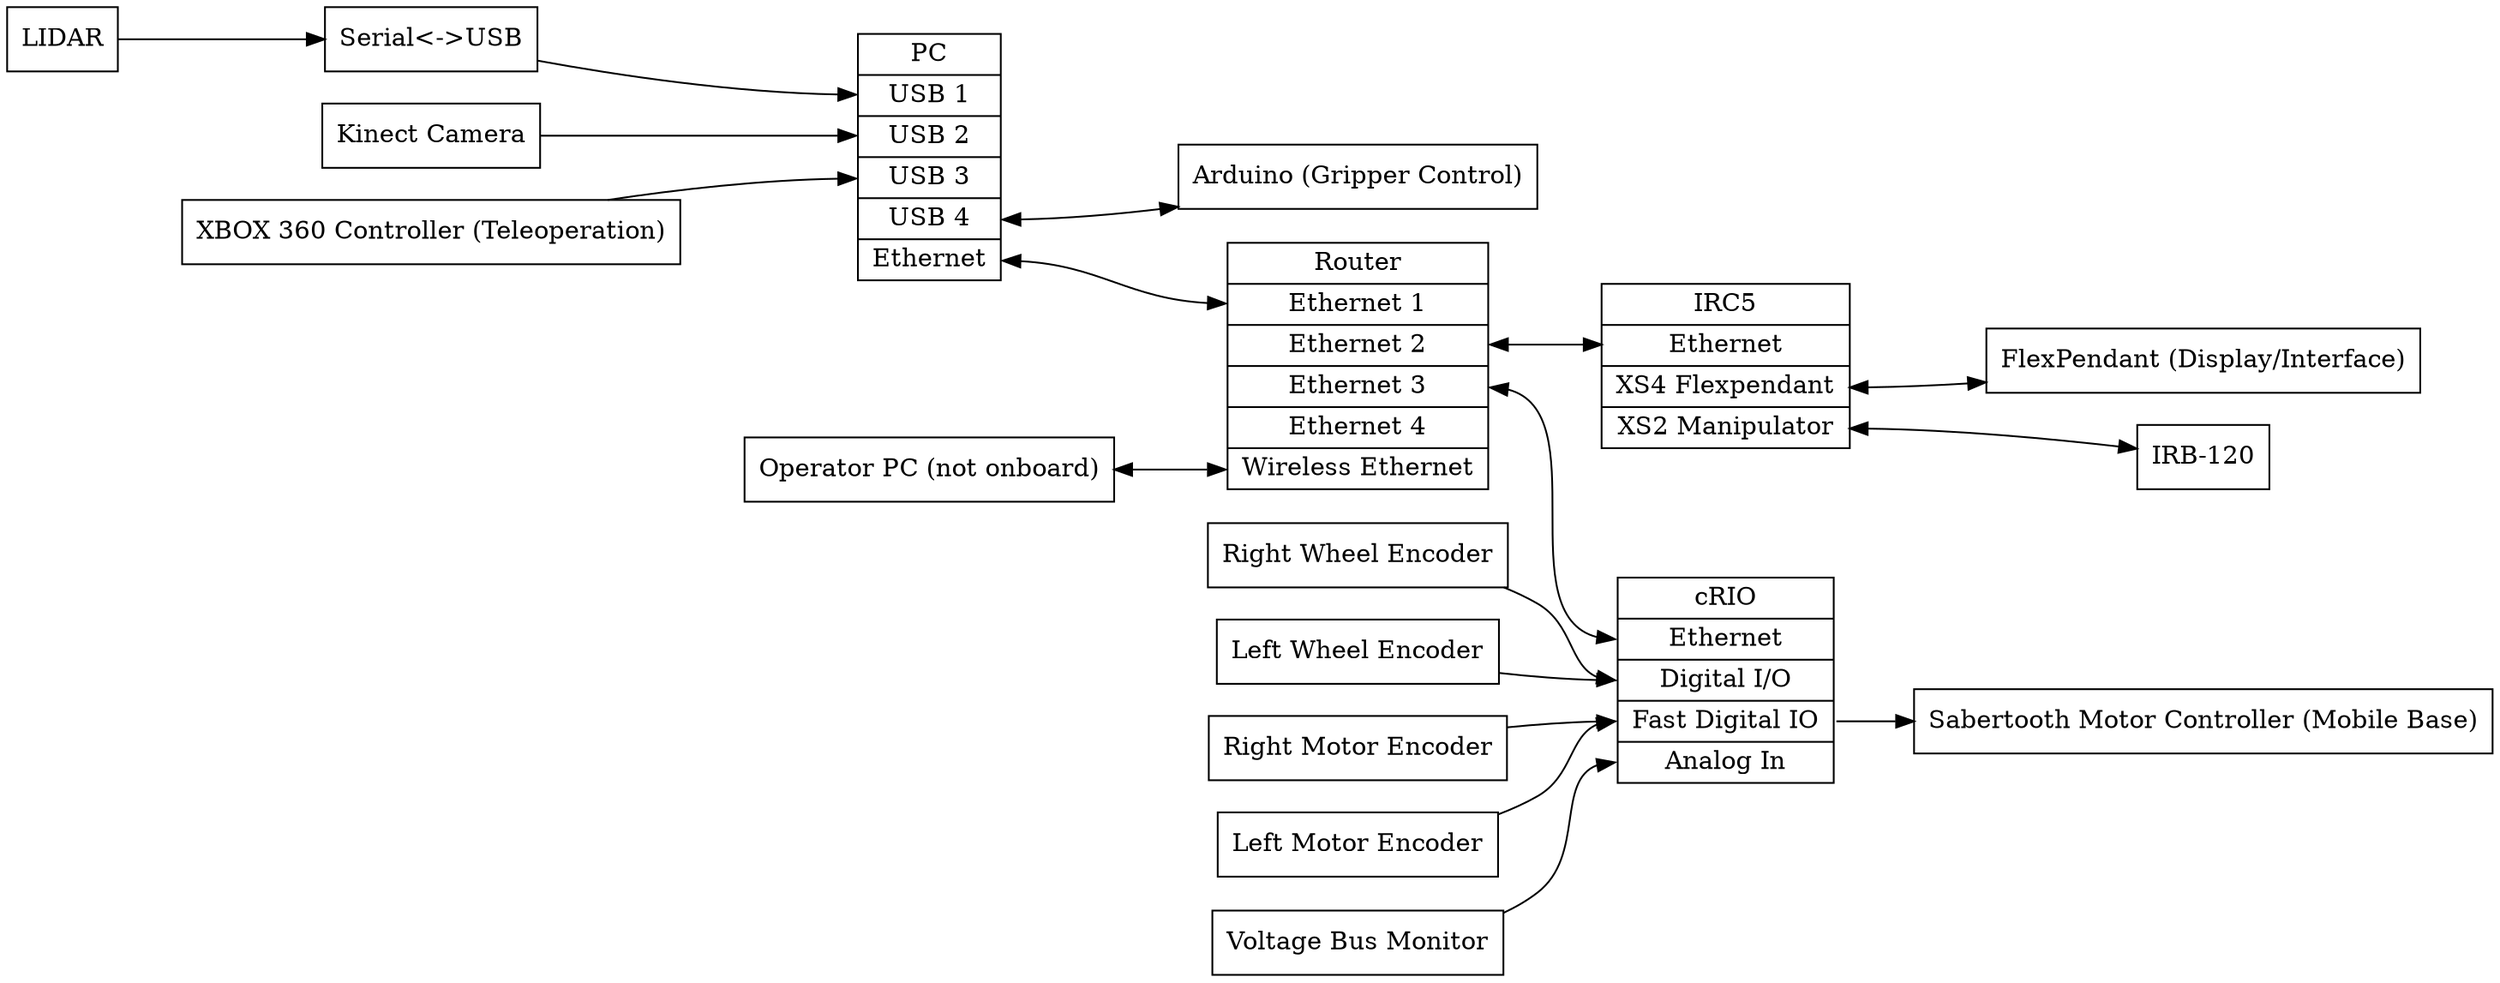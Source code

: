 digraph g {
 rankdir=LR
 ranksep=0.5
 LIDAR[
    shape=box
    label="LIDAR"
 ]
 SERIAL_CONVERTER[
    shape=box
    label="Serial<->USB"
 ]
 KINECT[
    shape=box
    label="Kinect Camera"
 ]
 XB360[
    shape=box
    label="XBOX 360 Controller (Teleoperation)"
 ]
 ROUTER[
    shape=record
    label="Router|<eth1>Ethernet 1|<eth2>Ethernet 2|<eth3>Ethernet 3|<eth4>Ethernet 4|<wifi>Wireless Ethernet"
 ]
 PC[
    shape=record
    label="PC|<usb1>USB 1|<usb2>USB 2|<usb3>USB 3|<usb4>USB 4|<eth1>Ethernet"
 ]
 IRC5[
    shape=record
    label="IRC5|<eth1>Ethernet|<XS4>XS4 Flexpendant|<XS2>XS2 Manipulator"
 ]
 IRB120[
    shape=box
    label="IRB-120"
 ]
 FLEXPENDANT[
    shape=box
    label="FlexPendant (Display/Interface)"
 ]
 ARDUINO[
    shape=box
    label="Arduino (Gripper Control)"
 ]
 CRIO[
    shape=record
    label="cRIO|<eth1>Ethernet|<DIO>Digital I/O|<FDIO>Fast Digital IO|<AI>Analog In"
 ]
 RWENCODER[
    shape=box
    label="Right Wheel Encoder"
 ]
 LWENCODER[
    shape=box
    label="Left Wheel Encoder"
 ]
 RMENCODER[
    shape=box
    label="Right Motor Encoder"
 ]
 LMENCODER[
    shape=box
    label="Left Motor Encoder"
 ]
 VMONITOR[
    shape=record
    label="Voltage Bus Monitor"
 ]
 OPERATOR[
    shape=record
    label="Operator PC (not onboard)"
 ]
 SABERTOOTH[
    shape=box
    label="Sabertooth Motor Controller (Mobile Base)"
 ]
 LIDAR->SERIAL_CONVERTER;
 SERIAL_CONVERTER->PC:usb1;
 KINECT->PC:usb2;
 XB360->PC:usb3;
 PC:eth1-> ROUTER:eth1 [dir="both"];
 PC:usb4-> ARDUINO [dir="both"];
 ROUTER:eth3->CRIO:eth1 [dir="both"];
 ROUTER:eth2->IRC5:eth1 [dir="both"];
 IRC5:XS2->IRB120 [dir="both"];
 IRC5:XS4->FLEXPENDANT [dir="both"];
 RWENCODER->CRIO:DIO;
 LWENCODER->CRIO:DIO;
 RMENCODER->CRIO:FDIO;
 LMENCODER->CRIO:FDIO;
 VMONITOR->CRIO:AI;
 OPERATOR->ROUTER:wifi [dir="both"];
 CRIO:FDIO->SABERTOOTH;
}